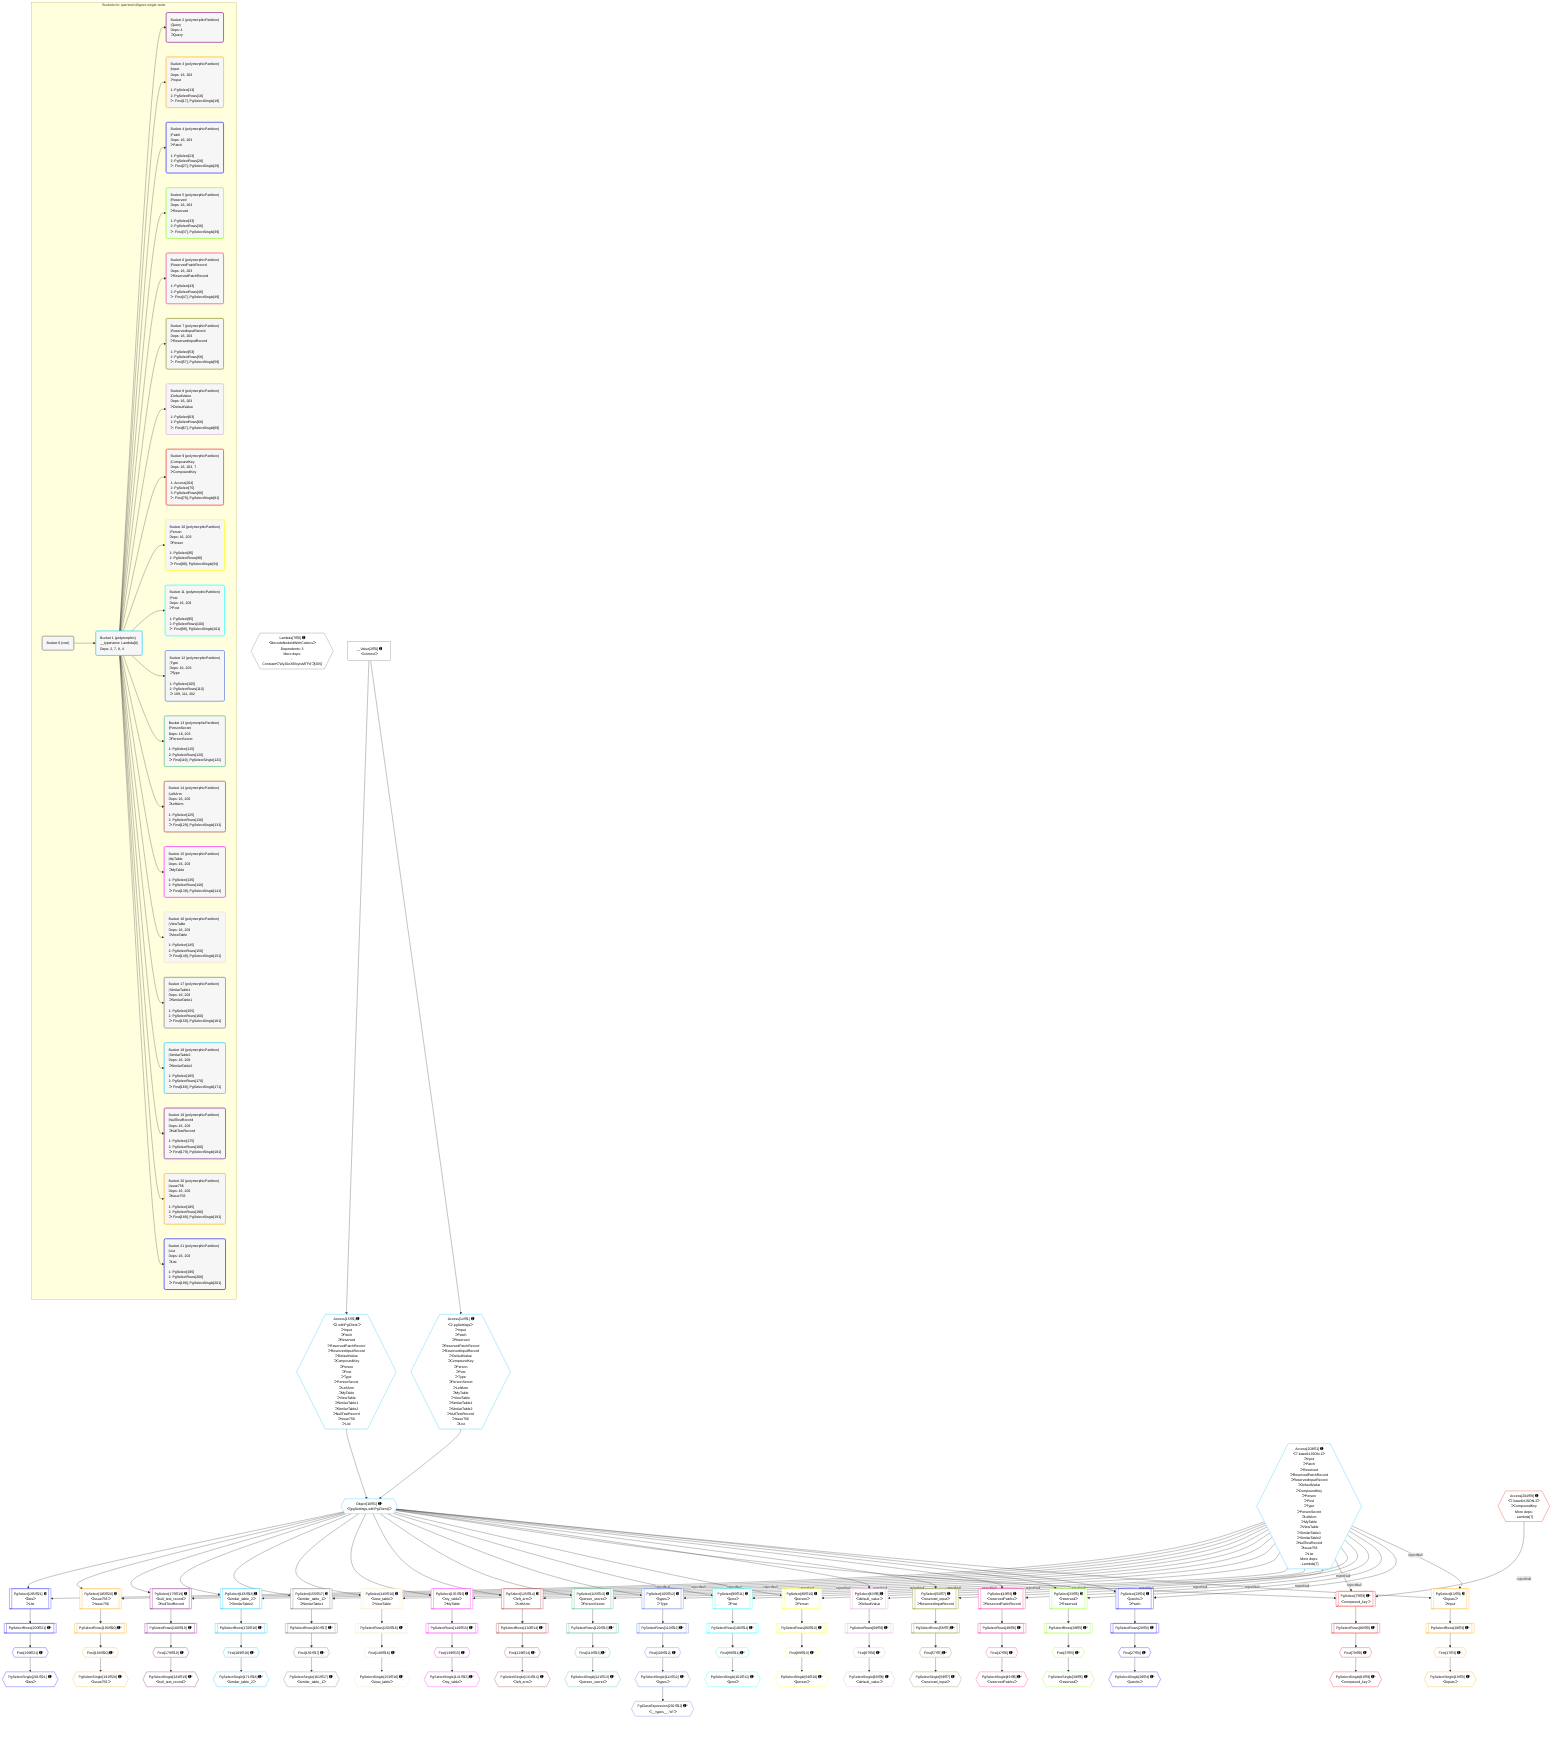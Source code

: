 %%{init: {'themeVariables': { 'fontSize': '12px'}}}%%
graph TD
    classDef path fill:#eee,stroke:#000,color:#000
    classDef plan fill:#fff,stroke-width:1px,color:#000
    classDef itemplan fill:#fff,stroke-width:2px,color:#000
    classDef unbatchedplan fill:#dff,stroke-width:1px,color:#000
    classDef sideeffectplan fill:#fcc,stroke-width:2px,color:#000
    classDef bucket fill:#f6f6f6,color:#000,stroke-width:2px,text-align:left

    subgraph "Buckets for queries/v4/types-single-node"
    Bucket0("Bucket 0 (root)"):::bucket
    Bucket1("Bucket 1 (polymorphic)<br />__typename: Lambda[8]<br />Deps: 2, 7, 8, 4"):::bucket
    Bucket2("Bucket 2 (polymorphicPartition)<br />|Query<br />Deps: 4<br />ᐳQuery"):::bucket
    Bucket3("Bucket 3 (polymorphicPartition)<br />|Input<br />Deps: 16, 203<br />ᐳInput<br /><br />1: PgSelect[13]<br />2: PgSelectRows[18]<br />ᐳ: First[17], PgSelectSingle[19]"):::bucket
    Bucket4("Bucket 4 (polymorphicPartition)<br />|Patch<br />Deps: 16, 203<br />ᐳPatch<br /><br />1: PgSelect[23]<br />2: PgSelectRows[28]<br />ᐳ: First[27], PgSelectSingle[29]"):::bucket
    Bucket5("Bucket 5 (polymorphicPartition)<br />|Reserved<br />Deps: 16, 203<br />ᐳReserved<br /><br />1: PgSelect[33]<br />2: PgSelectRows[38]<br />ᐳ: First[37], PgSelectSingle[39]"):::bucket
    Bucket6("Bucket 6 (polymorphicPartition)<br />|ReservedPatchRecord<br />Deps: 16, 203<br />ᐳReservedPatchRecord<br /><br />1: PgSelect[43]<br />2: PgSelectRows[48]<br />ᐳ: First[47], PgSelectSingle[49]"):::bucket
    Bucket7("Bucket 7 (polymorphicPartition)<br />|ReservedInputRecord<br />Deps: 16, 203<br />ᐳReservedInputRecord<br /><br />1: PgSelect[53]<br />2: PgSelectRows[58]<br />ᐳ: First[57], PgSelectSingle[59]"):::bucket
    Bucket8("Bucket 8 (polymorphicPartition)<br />|DefaultValue<br />Deps: 16, 203<br />ᐳDefaultValue<br /><br />1: PgSelect[63]<br />2: PgSelectRows[68]<br />ᐳ: First[67], PgSelectSingle[69]"):::bucket
    Bucket9("Bucket 9 (polymorphicPartition)<br />|CompoundKey<br />Deps: 16, 203, 7<br />ᐳCompoundKey<br /><br />1: Access[204]<br />2: PgSelect[75]<br />3: PgSelectRows[80]<br />ᐳ: First[79], PgSelectSingle[81]"):::bucket
    Bucket10("Bucket 10 (polymorphicPartition)<br />|Person<br />Deps: 16, 203<br />ᐳPerson<br /><br />1: PgSelect[85]<br />2: PgSelectRows[90]<br />ᐳ: First[89], PgSelectSingle[91]"):::bucket
    Bucket11("Bucket 11 (polymorphicPartition)<br />|Post<br />Deps: 16, 203<br />ᐳPost<br /><br />1: PgSelect[95]<br />2: PgSelectRows[100]<br />ᐳ: First[99], PgSelectSingle[101]"):::bucket
    Bucket12("Bucket 12 (polymorphicPartition)<br />|Type<br />Deps: 16, 203<br />ᐳType<br /><br />1: PgSelect[105]<br />2: PgSelectRows[110]<br />ᐳ: 109, 111, 202"):::bucket
    Bucket13("Bucket 13 (polymorphicPartition)<br />|PersonSecret<br />Deps: 16, 203<br />ᐳPersonSecret<br /><br />1: PgSelect[115]<br />2: PgSelectRows[120]<br />ᐳ: First[119], PgSelectSingle[121]"):::bucket
    Bucket14("Bucket 14 (polymorphicPartition)<br />|LeftArm<br />Deps: 16, 203<br />ᐳLeftArm<br /><br />1: PgSelect[125]<br />2: PgSelectRows[130]<br />ᐳ: First[129], PgSelectSingle[131]"):::bucket
    Bucket15("Bucket 15 (polymorphicPartition)<br />|MyTable<br />Deps: 16, 203<br />ᐳMyTable<br /><br />1: PgSelect[135]<br />2: PgSelectRows[140]<br />ᐳ: First[139], PgSelectSingle[141]"):::bucket
    Bucket16("Bucket 16 (polymorphicPartition)<br />|ViewTable<br />Deps: 16, 203<br />ᐳViewTable<br /><br />1: PgSelect[145]<br />2: PgSelectRows[150]<br />ᐳ: First[149], PgSelectSingle[151]"):::bucket
    Bucket17("Bucket 17 (polymorphicPartition)<br />|SimilarTable1<br />Deps: 16, 203<br />ᐳSimilarTable1<br /><br />1: PgSelect[155]<br />2: PgSelectRows[160]<br />ᐳ: First[159], PgSelectSingle[161]"):::bucket
    Bucket18("Bucket 18 (polymorphicPartition)<br />|SimilarTable2<br />Deps: 16, 203<br />ᐳSimilarTable2<br /><br />1: PgSelect[165]<br />2: PgSelectRows[170]<br />ᐳ: First[169], PgSelectSingle[171]"):::bucket
    Bucket19("Bucket 19 (polymorphicPartition)<br />|NullTestRecord<br />Deps: 16, 203<br />ᐳNullTestRecord<br /><br />1: PgSelect[175]<br />2: PgSelectRows[180]<br />ᐳ: First[179], PgSelectSingle[181]"):::bucket
    Bucket20("Bucket 20 (polymorphicPartition)<br />|Issue756<br />Deps: 16, 203<br />ᐳIssue756<br /><br />1: PgSelect[185]<br />2: PgSelectRows[190]<br />ᐳ: First[189], PgSelectSingle[191]"):::bucket
    Bucket21("Bucket 21 (polymorphicPartition)<br />|List<br />Deps: 16, 203<br />ᐳList<br /><br />1: PgSelect[195]<br />2: PgSelectRows[200]<br />ᐳ: First[199], PgSelectSingle[201]"):::bucket
    end
    Bucket0 --> Bucket1
    Bucket1 --> Bucket2 & Bucket3 & Bucket4 & Bucket5 & Bucket6 & Bucket7 & Bucket8 & Bucket9 & Bucket10 & Bucket11 & Bucket12 & Bucket13 & Bucket14 & Bucket15 & Bucket16 & Bucket17 & Bucket18 & Bucket19 & Bucket20 & Bucket21

    %% plan dependencies
    Lambda7{{"Lambda[7∈0] ➊<br />ᐸdecodeNodeIdWithCodecsᐳ<br />Dependents: 3<br />More deps:<br />- Constantᐸ'WyJ0eXBlcyIsMTFd'ᐳ[205]"}}:::plan
    __Value2["__Value[2∈0] ➊<br />ᐸcontextᐳ"]:::plan
    Object16{{"Object[16∈1] ➊^<br />ᐸ{pgSettings,withPgClient}ᐳ"}}:::plan
    Access14{{"Access[14∈1] ➊<br />ᐸ2.pgSettingsᐳ<br />ᐳInput<br />ᐳPatch<br />ᐳReserved<br />ᐳReservedPatchRecord<br />ᐳReservedInputRecord<br />ᐳDefaultValue<br />ᐳCompoundKey<br />ᐳPerson<br />ᐳPost<br />ᐳType<br />ᐳPersonSecret<br />ᐳLeftArm<br />ᐳMyTable<br />ᐳViewTable<br />ᐳSimilarTable1<br />ᐳSimilarTable2<br />ᐳNullTestRecord<br />ᐳIssue756<br />ᐳList"}}:::plan
    Access15{{"Access[15∈1] ➊<br />ᐸ2.withPgClientᐳ<br />ᐳInput<br />ᐳPatch<br />ᐳReserved<br />ᐳReservedPatchRecord<br />ᐳReservedInputRecord<br />ᐳDefaultValue<br />ᐳCompoundKey<br />ᐳPerson<br />ᐳPost<br />ᐳType<br />ᐳPersonSecret<br />ᐳLeftArm<br />ᐳMyTable<br />ᐳViewTable<br />ᐳSimilarTable1<br />ᐳSimilarTable2<br />ᐳNullTestRecord<br />ᐳIssue756<br />ᐳList"}}:::plan
    Access14 & Access15 --> Object16
    __Value2 --> Access14
    __Value2 --> Access15
    Access203{{"Access[203∈1] ➊<br />ᐸ7.base64JSON.1ᐳ<br />ᐳInput<br />ᐳPatch<br />ᐳReserved<br />ᐳReservedPatchRecord<br />ᐳReservedInputRecord<br />ᐳDefaultValue<br />ᐳCompoundKey<br />ᐳPerson<br />ᐳPost<br />ᐳType<br />ᐳPersonSecret<br />ᐳLeftArm<br />ᐳMyTable<br />ᐳViewTable<br />ᐳSimilarTable1<br />ᐳSimilarTable2<br />ᐳNullTestRecord<br />ᐳIssue756<br />ᐳList<br />More deps:<br />- Lambda[7]"}}:::plan
    PgSelect13[["PgSelect[13∈3] ➊<br />ᐸinputsᐳ<br />ᐳInput"]]:::plan
    Access203 -->|rejectNull| PgSelect13
    Object16 --> PgSelect13
    First17{{"First[17∈3] ➊^"}}:::plan
    PgSelectRows18[["PgSelectRows[18∈3] ➊^"]]:::plan
    PgSelectRows18 --> First17
    PgSelect13 --> PgSelectRows18
    PgSelectSingle19{{"PgSelectSingle[19∈3] ➊^<br />ᐸinputsᐳ"}}:::plan
    First17 --> PgSelectSingle19
    PgSelect23[["PgSelect[23∈4] ➊<br />ᐸpatchsᐳ<br />ᐳPatch"]]:::plan
    Access203 -->|rejectNull| PgSelect23
    Object16 --> PgSelect23
    First27{{"First[27∈4] ➊^"}}:::plan
    PgSelectRows28[["PgSelectRows[28∈4] ➊^"]]:::plan
    PgSelectRows28 --> First27
    PgSelect23 --> PgSelectRows28
    PgSelectSingle29{{"PgSelectSingle[29∈4] ➊^<br />ᐸpatchsᐳ"}}:::plan
    First27 --> PgSelectSingle29
    PgSelect33[["PgSelect[33∈5] ➊<br />ᐸreservedᐳ<br />ᐳReserved"]]:::plan
    Access203 -->|rejectNull| PgSelect33
    Object16 --> PgSelect33
    First37{{"First[37∈5] ➊^"}}:::plan
    PgSelectRows38[["PgSelectRows[38∈5] ➊^"]]:::plan
    PgSelectRows38 --> First37
    PgSelect33 --> PgSelectRows38
    PgSelectSingle39{{"PgSelectSingle[39∈5] ➊^<br />ᐸreservedᐳ"}}:::plan
    First37 --> PgSelectSingle39
    PgSelect43[["PgSelect[43∈6] ➊<br />ᐸreservedPatchsᐳ<br />ᐳReservedPatchRecord"]]:::plan
    Access203 -->|rejectNull| PgSelect43
    Object16 --> PgSelect43
    First47{{"First[47∈6] ➊^"}}:::plan
    PgSelectRows48[["PgSelectRows[48∈6] ➊^"]]:::plan
    PgSelectRows48 --> First47
    PgSelect43 --> PgSelectRows48
    PgSelectSingle49{{"PgSelectSingle[49∈6] ➊^<br />ᐸreservedPatchsᐳ"}}:::plan
    First47 --> PgSelectSingle49
    PgSelect53[["PgSelect[53∈7] ➊<br />ᐸreserved_inputᐳ<br />ᐳReservedInputRecord"]]:::plan
    Access203 -->|rejectNull| PgSelect53
    Object16 --> PgSelect53
    First57{{"First[57∈7] ➊^"}}:::plan
    PgSelectRows58[["PgSelectRows[58∈7] ➊^"]]:::plan
    PgSelectRows58 --> First57
    PgSelect53 --> PgSelectRows58
    PgSelectSingle59{{"PgSelectSingle[59∈7] ➊^<br />ᐸreserved_inputᐳ"}}:::plan
    First57 --> PgSelectSingle59
    PgSelect63[["PgSelect[63∈8] ➊<br />ᐸdefault_valueᐳ<br />ᐳDefaultValue"]]:::plan
    Access203 -->|rejectNull| PgSelect63
    Object16 --> PgSelect63
    First67{{"First[67∈8] ➊^"}}:::plan
    PgSelectRows68[["PgSelectRows[68∈8] ➊^"]]:::plan
    PgSelectRows68 --> First67
    PgSelect63 --> PgSelectRows68
    PgSelectSingle69{{"PgSelectSingle[69∈8] ➊^<br />ᐸdefault_valueᐳ"}}:::plan
    First67 --> PgSelectSingle69
    PgSelect75[["PgSelect[75∈9] ➊^<br />ᐸcompound_keyᐳ"]]:::plan
    Access204{{"Access[204∈9] ➊<br />ᐸ7.base64JSON.2ᐳ<br />ᐳCompoundKey<br />More deps:<br />- Lambda[7]"}}:::plan
    Access203 -->|rejectNull| PgSelect75
    Access204 -->|rejectNull| PgSelect75
    Object16 --> PgSelect75
    First79{{"First[79∈9] ➊^"}}:::plan
    PgSelectRows80[["PgSelectRows[80∈9] ➊^"]]:::plan
    PgSelectRows80 --> First79
    PgSelect75 --> PgSelectRows80
    PgSelectSingle81{{"PgSelectSingle[81∈9] ➊^<br />ᐸcompound_keyᐳ"}}:::plan
    First79 --> PgSelectSingle81
    PgSelect85[["PgSelect[85∈10] ➊<br />ᐸpersonᐳ<br />ᐳPerson"]]:::plan
    Access203 -->|rejectNull| PgSelect85
    Object16 --> PgSelect85
    First89{{"First[89∈10] ➊^"}}:::plan
    PgSelectRows90[["PgSelectRows[90∈10] ➊^"]]:::plan
    PgSelectRows90 --> First89
    PgSelect85 --> PgSelectRows90
    PgSelectSingle91{{"PgSelectSingle[91∈10] ➊^<br />ᐸpersonᐳ"}}:::plan
    First89 --> PgSelectSingle91
    PgSelect95[["PgSelect[95∈11] ➊<br />ᐸpostᐳ<br />ᐳPost"]]:::plan
    Access203 -->|rejectNull| PgSelect95
    Object16 --> PgSelect95
    First99{{"First[99∈11] ➊^"}}:::plan
    PgSelectRows100[["PgSelectRows[100∈11] ➊^"]]:::plan
    PgSelectRows100 --> First99
    PgSelect95 --> PgSelectRows100
    PgSelectSingle101{{"PgSelectSingle[101∈11] ➊^<br />ᐸpostᐳ"}}:::plan
    First99 --> PgSelectSingle101
    PgSelect105[["PgSelect[105∈12] ➊<br />ᐸtypesᐳ<br />ᐳType"]]:::plan
    Access203 -->|rejectNull| PgSelect105
    Object16 --> PgSelect105
    First109{{"First[109∈12] ➊^"}}:::plan
    PgSelectRows110[["PgSelectRows[110∈12] ➊^"]]:::plan
    PgSelectRows110 --> First109
    PgSelect105 --> PgSelectRows110
    PgSelectSingle111{{"PgSelectSingle[111∈12] ➊^<br />ᐸtypesᐳ"}}:::plan
    First109 --> PgSelectSingle111
    PgClassExpression202{{"PgClassExpression[202∈12] ➊^<br />ᐸ__types__.”id”ᐳ"}}:::plan
    PgSelectSingle111 --> PgClassExpression202
    PgSelect115[["PgSelect[115∈13] ➊<br />ᐸperson_secretᐳ<br />ᐳPersonSecret"]]:::plan
    Access203 -->|rejectNull| PgSelect115
    Object16 --> PgSelect115
    First119{{"First[119∈13] ➊^"}}:::plan
    PgSelectRows120[["PgSelectRows[120∈13] ➊^"]]:::plan
    PgSelectRows120 --> First119
    PgSelect115 --> PgSelectRows120
    PgSelectSingle121{{"PgSelectSingle[121∈13] ➊^<br />ᐸperson_secretᐳ"}}:::plan
    First119 --> PgSelectSingle121
    PgSelect125[["PgSelect[125∈14] ➊<br />ᐸleft_armᐳ<br />ᐳLeftArm"]]:::plan
    Access203 -->|rejectNull| PgSelect125
    Object16 --> PgSelect125
    First129{{"First[129∈14] ➊^"}}:::plan
    PgSelectRows130[["PgSelectRows[130∈14] ➊^"]]:::plan
    PgSelectRows130 --> First129
    PgSelect125 --> PgSelectRows130
    PgSelectSingle131{{"PgSelectSingle[131∈14] ➊^<br />ᐸleft_armᐳ"}}:::plan
    First129 --> PgSelectSingle131
    PgSelect135[["PgSelect[135∈15] ➊<br />ᐸmy_tableᐳ<br />ᐳMyTable"]]:::plan
    Access203 -->|rejectNull| PgSelect135
    Object16 --> PgSelect135
    First139{{"First[139∈15] ➊^"}}:::plan
    PgSelectRows140[["PgSelectRows[140∈15] ➊^"]]:::plan
    PgSelectRows140 --> First139
    PgSelect135 --> PgSelectRows140
    PgSelectSingle141{{"PgSelectSingle[141∈15] ➊^<br />ᐸmy_tableᐳ"}}:::plan
    First139 --> PgSelectSingle141
    PgSelect145[["PgSelect[145∈16] ➊<br />ᐸview_tableᐳ<br />ᐳViewTable"]]:::plan
    Access203 -->|rejectNull| PgSelect145
    Object16 --> PgSelect145
    First149{{"First[149∈16] ➊^"}}:::plan
    PgSelectRows150[["PgSelectRows[150∈16] ➊^"]]:::plan
    PgSelectRows150 --> First149
    PgSelect145 --> PgSelectRows150
    PgSelectSingle151{{"PgSelectSingle[151∈16] ➊^<br />ᐸview_tableᐳ"}}:::plan
    First149 --> PgSelectSingle151
    PgSelect155[["PgSelect[155∈17] ➊<br />ᐸsimilar_table_1ᐳ<br />ᐳSimilarTable1"]]:::plan
    Access203 -->|rejectNull| PgSelect155
    Object16 --> PgSelect155
    First159{{"First[159∈17] ➊^"}}:::plan
    PgSelectRows160[["PgSelectRows[160∈17] ➊^"]]:::plan
    PgSelectRows160 --> First159
    PgSelect155 --> PgSelectRows160
    PgSelectSingle161{{"PgSelectSingle[161∈17] ➊^<br />ᐸsimilar_table_1ᐳ"}}:::plan
    First159 --> PgSelectSingle161
    PgSelect165[["PgSelect[165∈18] ➊<br />ᐸsimilar_table_2ᐳ<br />ᐳSimilarTable2"]]:::plan
    Access203 -->|rejectNull| PgSelect165
    Object16 --> PgSelect165
    First169{{"First[169∈18] ➊^"}}:::plan
    PgSelectRows170[["PgSelectRows[170∈18] ➊^"]]:::plan
    PgSelectRows170 --> First169
    PgSelect165 --> PgSelectRows170
    PgSelectSingle171{{"PgSelectSingle[171∈18] ➊^<br />ᐸsimilar_table_2ᐳ"}}:::plan
    First169 --> PgSelectSingle171
    PgSelect175[["PgSelect[175∈19] ➊<br />ᐸnull_test_recordᐳ<br />ᐳNullTestRecord"]]:::plan
    Access203 -->|rejectNull| PgSelect175
    Object16 --> PgSelect175
    First179{{"First[179∈19] ➊^"}}:::plan
    PgSelectRows180[["PgSelectRows[180∈19] ➊^"]]:::plan
    PgSelectRows180 --> First179
    PgSelect175 --> PgSelectRows180
    PgSelectSingle181{{"PgSelectSingle[181∈19] ➊^<br />ᐸnull_test_recordᐳ"}}:::plan
    First179 --> PgSelectSingle181
    PgSelect185[["PgSelect[185∈20] ➊<br />ᐸissue756ᐳ<br />ᐳIssue756"]]:::plan
    Access203 -->|rejectNull| PgSelect185
    Object16 --> PgSelect185
    First189{{"First[189∈20] ➊^"}}:::plan
    PgSelectRows190[["PgSelectRows[190∈20] ➊^"]]:::plan
    PgSelectRows190 --> First189
    PgSelect185 --> PgSelectRows190
    PgSelectSingle191{{"PgSelectSingle[191∈20] ➊^<br />ᐸissue756ᐳ"}}:::plan
    First189 --> PgSelectSingle191
    PgSelect195[["PgSelect[195∈21] ➊<br />ᐸlistsᐳ<br />ᐳList"]]:::plan
    Access203 -->|rejectNull| PgSelect195
    Object16 --> PgSelect195
    First199{{"First[199∈21] ➊^"}}:::plan
    PgSelectRows200[["PgSelectRows[200∈21] ➊^"]]:::plan
    PgSelectRows200 --> First199
    PgSelect195 --> PgSelectRows200
    PgSelectSingle201{{"PgSelectSingle[201∈21] ➊^<br />ᐸlistsᐳ"}}:::plan
    First199 --> PgSelectSingle201

    %% define steps
    classDef bucket0 stroke:#696969
    class Bucket0,__Value2,Lambda7 bucket0
    classDef bucket1 stroke:#00bfff
    class Bucket1,Access14,Access15,Object16,Access203 bucket1
    classDef bucket2 stroke:#7f007f
    class Bucket2 bucket2
    classDef bucket3 stroke:#ffa500
    class Bucket3,PgSelect13,First17,PgSelectRows18,PgSelectSingle19 bucket3
    classDef bucket4 stroke:#0000ff
    class Bucket4,PgSelect23,First27,PgSelectRows28,PgSelectSingle29 bucket4
    classDef bucket5 stroke:#7fff00
    class Bucket5,PgSelect33,First37,PgSelectRows38,PgSelectSingle39 bucket5
    classDef bucket6 stroke:#ff1493
    class Bucket6,PgSelect43,First47,PgSelectRows48,PgSelectSingle49 bucket6
    classDef bucket7 stroke:#808000
    class Bucket7,PgSelect53,First57,PgSelectRows58,PgSelectSingle59 bucket7
    classDef bucket8 stroke:#dda0dd
    class Bucket8,PgSelect63,First67,PgSelectRows68,PgSelectSingle69 bucket8
    classDef bucket9 stroke:#ff0000
    class Bucket9,PgSelect75,First79,PgSelectRows80,PgSelectSingle81,Access204 bucket9
    classDef bucket10 stroke:#ffff00
    class Bucket10,PgSelect85,First89,PgSelectRows90,PgSelectSingle91 bucket10
    classDef bucket11 stroke:#00ffff
    class Bucket11,PgSelect95,First99,PgSelectRows100,PgSelectSingle101 bucket11
    classDef bucket12 stroke:#4169e1
    class Bucket12,PgSelect105,First109,PgSelectRows110,PgSelectSingle111,PgClassExpression202 bucket12
    classDef bucket13 stroke:#3cb371
    class Bucket13,PgSelect115,First119,PgSelectRows120,PgSelectSingle121 bucket13
    classDef bucket14 stroke:#a52a2a
    class Bucket14,PgSelect125,First129,PgSelectRows130,PgSelectSingle131 bucket14
    classDef bucket15 stroke:#ff00ff
    class Bucket15,PgSelect135,First139,PgSelectRows140,PgSelectSingle141 bucket15
    classDef bucket16 stroke:#f5deb3
    class Bucket16,PgSelect145,First149,PgSelectRows150,PgSelectSingle151 bucket16
    classDef bucket17 stroke:#696969
    class Bucket17,PgSelect155,First159,PgSelectRows160,PgSelectSingle161 bucket17
    classDef bucket18 stroke:#00bfff
    class Bucket18,PgSelect165,First169,PgSelectRows170,PgSelectSingle171 bucket18
    classDef bucket19 stroke:#7f007f
    class Bucket19,PgSelect175,First179,PgSelectRows180,PgSelectSingle181 bucket19
    classDef bucket20 stroke:#ffa500
    class Bucket20,PgSelect185,First189,PgSelectRows190,PgSelectSingle191 bucket20
    classDef bucket21 stroke:#0000ff
    class Bucket21,PgSelect195,First199,PgSelectRows200,PgSelectSingle201 bucket21
